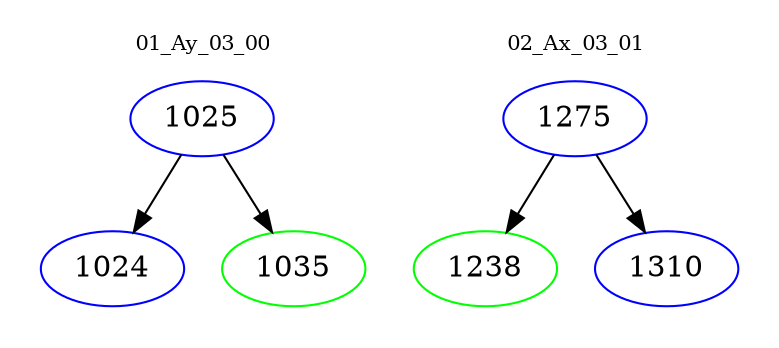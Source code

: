 digraph{
subgraph cluster_0 {
color = white
label = "01_Ay_03_00";
fontsize=10;
T0_1025 [label="1025", color="blue"]
T0_1025 -> T0_1024 [color="black"]
T0_1024 [label="1024", color="blue"]
T0_1025 -> T0_1035 [color="black"]
T0_1035 [label="1035", color="green"]
}
subgraph cluster_1 {
color = white
label = "02_Ax_03_01";
fontsize=10;
T1_1275 [label="1275", color="blue"]
T1_1275 -> T1_1238 [color="black"]
T1_1238 [label="1238", color="green"]
T1_1275 -> T1_1310 [color="black"]
T1_1310 [label="1310", color="blue"]
}
}
